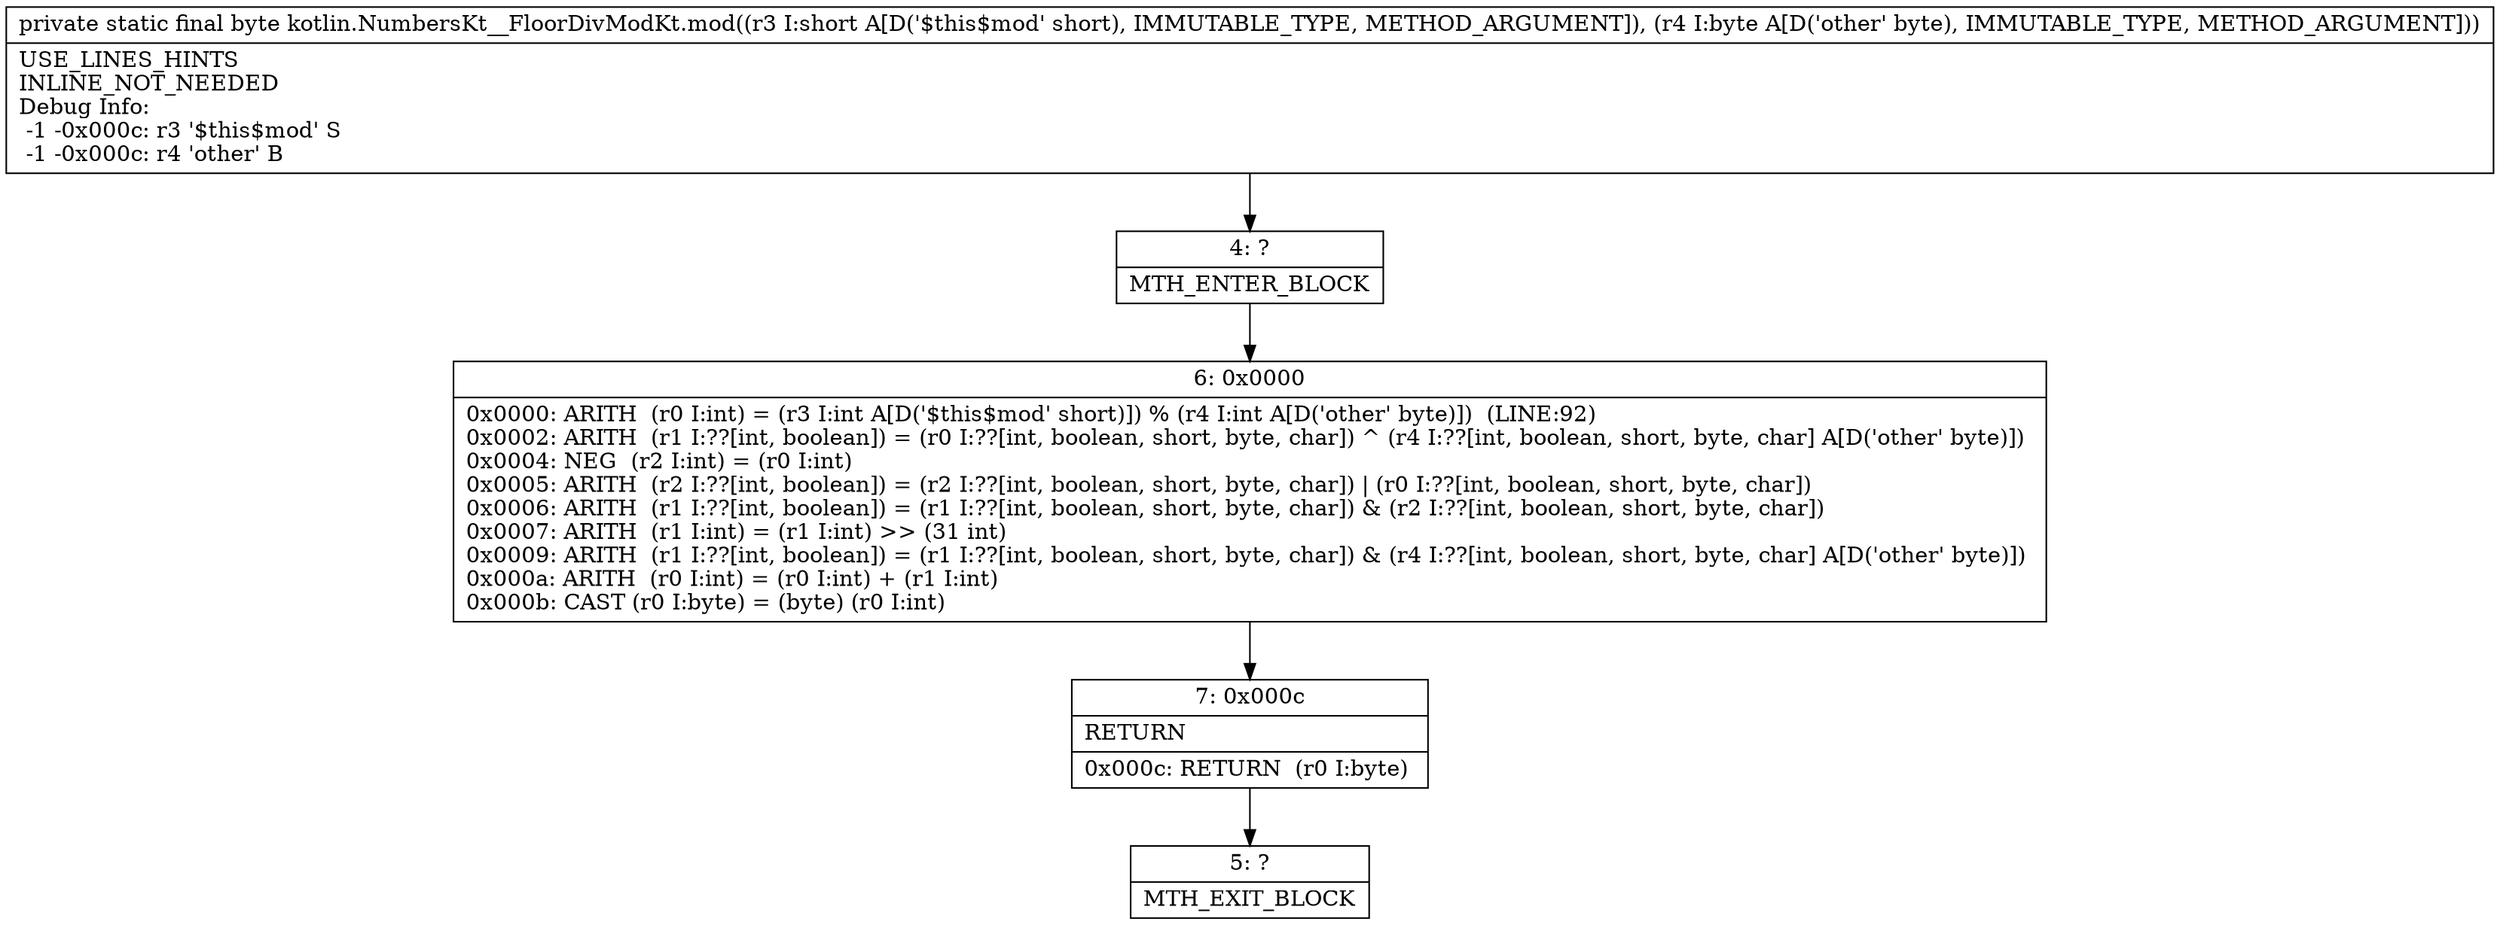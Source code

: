 digraph "CFG forkotlin.NumbersKt__FloorDivModKt.mod(SB)B" {
Node_4 [shape=record,label="{4\:\ ?|MTH_ENTER_BLOCK\l}"];
Node_6 [shape=record,label="{6\:\ 0x0000|0x0000: ARITH  (r0 I:int) = (r3 I:int A[D('$this$mod' short)]) % (r4 I:int A[D('other' byte)])  (LINE:92)\l0x0002: ARITH  (r1 I:??[int, boolean]) = (r0 I:??[int, boolean, short, byte, char]) ^ (r4 I:??[int, boolean, short, byte, char] A[D('other' byte)]) \l0x0004: NEG  (r2 I:int) = (r0 I:int) \l0x0005: ARITH  (r2 I:??[int, boolean]) = (r2 I:??[int, boolean, short, byte, char]) \| (r0 I:??[int, boolean, short, byte, char]) \l0x0006: ARITH  (r1 I:??[int, boolean]) = (r1 I:??[int, boolean, short, byte, char]) & (r2 I:??[int, boolean, short, byte, char]) \l0x0007: ARITH  (r1 I:int) = (r1 I:int) \>\> (31 int) \l0x0009: ARITH  (r1 I:??[int, boolean]) = (r1 I:??[int, boolean, short, byte, char]) & (r4 I:??[int, boolean, short, byte, char] A[D('other' byte)]) \l0x000a: ARITH  (r0 I:int) = (r0 I:int) + (r1 I:int) \l0x000b: CAST (r0 I:byte) = (byte) (r0 I:int) \l}"];
Node_7 [shape=record,label="{7\:\ 0x000c|RETURN\l|0x000c: RETURN  (r0 I:byte) \l}"];
Node_5 [shape=record,label="{5\:\ ?|MTH_EXIT_BLOCK\l}"];
MethodNode[shape=record,label="{private static final byte kotlin.NumbersKt__FloorDivModKt.mod((r3 I:short A[D('$this$mod' short), IMMUTABLE_TYPE, METHOD_ARGUMENT]), (r4 I:byte A[D('other' byte), IMMUTABLE_TYPE, METHOD_ARGUMENT]))  | USE_LINES_HINTS\lINLINE_NOT_NEEDED\lDebug Info:\l  \-1 \-0x000c: r3 '$this$mod' S\l  \-1 \-0x000c: r4 'other' B\l}"];
MethodNode -> Node_4;Node_4 -> Node_6;
Node_6 -> Node_7;
Node_7 -> Node_5;
}

